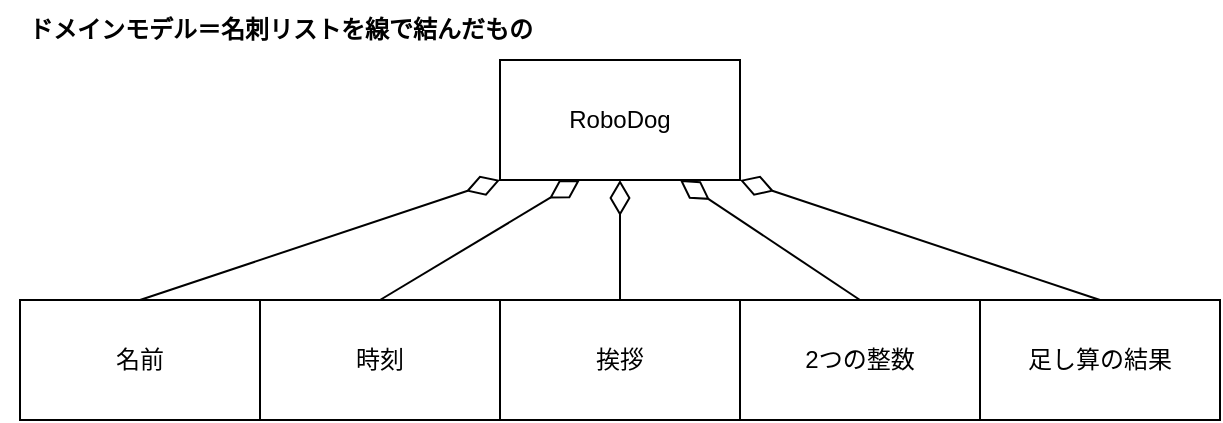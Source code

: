 <mxfile version="28.2.1">
  <diagram id="btAE_-_hUQ5S04I6Qsx8" name="ページ1">
    <mxGraphModel dx="683" dy="403" grid="1" gridSize="10" guides="1" tooltips="1" connect="1" arrows="1" fold="1" page="1" pageScale="1" pageWidth="827" pageHeight="1169" math="0" shadow="0">
      <root>
        <mxCell id="0" />
        <mxCell id="1" parent="0" />
        <mxCell id="2" value="RoboDog" style="rounded=0;whiteSpace=wrap;html=1;" parent="1" vertex="1">
          <mxGeometry x="280" y="30" width="120" height="60" as="geometry" />
        </mxCell>
        <mxCell id="VhbI3dYKaryPDNbT-vxW-2" value="名前" style="rounded=0;whiteSpace=wrap;html=1;" vertex="1" parent="1">
          <mxGeometry x="40" y="150" width="120" height="60" as="geometry" />
        </mxCell>
        <mxCell id="VhbI3dYKaryPDNbT-vxW-3" value="挨拶" style="rounded=0;whiteSpace=wrap;html=1;" vertex="1" parent="1">
          <mxGeometry x="280" y="150" width="120" height="60" as="geometry" />
        </mxCell>
        <mxCell id="VhbI3dYKaryPDNbT-vxW-4" value="時刻" style="rounded=0;whiteSpace=wrap;html=1;" vertex="1" parent="1">
          <mxGeometry x="160" y="150" width="120" height="60" as="geometry" />
        </mxCell>
        <mxCell id="VhbI3dYKaryPDNbT-vxW-5" value="" style="endArrow=none;html=1;rounded=0;startArrow=diamondThin;startFill=0;endSize=17;strokeWidth=1;startSize=15;exitX=0;exitY=1;exitDx=0;exitDy=0;entryX=0.5;entryY=0;entryDx=0;entryDy=0;" edge="1" parent="1" source="2" target="VhbI3dYKaryPDNbT-vxW-2">
          <mxGeometry width="50" height="50" relative="1" as="geometry">
            <mxPoint x="100" y="150" as="sourcePoint" />
            <mxPoint x="100" y="140" as="targetPoint" />
          </mxGeometry>
        </mxCell>
        <mxCell id="VhbI3dYKaryPDNbT-vxW-6" value="" style="endArrow=none;html=1;rounded=0;startArrow=diamondThin;startFill=0;endSize=17;strokeWidth=1;startSize=15;exitX=0.5;exitY=1;exitDx=0;exitDy=0;entryX=0.5;entryY=0;entryDx=0;entryDy=0;" edge="1" parent="1" source="2" target="VhbI3dYKaryPDNbT-vxW-3">
          <mxGeometry width="50" height="50" relative="1" as="geometry">
            <mxPoint x="350" y="80" as="sourcePoint" />
            <mxPoint x="290" y="130" as="targetPoint" />
          </mxGeometry>
        </mxCell>
        <mxCell id="VhbI3dYKaryPDNbT-vxW-7" value="" style="endArrow=none;html=1;rounded=0;startArrow=diamondThin;startFill=0;endSize=17;strokeWidth=1;startSize=15;exitX=0.333;exitY=1;exitDx=0;exitDy=0;entryX=0.5;entryY=0;entryDx=0;entryDy=0;exitPerimeter=0;" edge="1" parent="1" source="2" target="VhbI3dYKaryPDNbT-vxW-4">
          <mxGeometry width="50" height="50" relative="1" as="geometry">
            <mxPoint x="240" y="110" as="sourcePoint" />
            <mxPoint x="180" y="160" as="targetPoint" />
          </mxGeometry>
        </mxCell>
        <mxCell id="VhbI3dYKaryPDNbT-vxW-8" value="2つの整数" style="rounded=0;whiteSpace=wrap;html=1;" vertex="1" parent="1">
          <mxGeometry x="400" y="150" width="120" height="60" as="geometry" />
        </mxCell>
        <mxCell id="VhbI3dYKaryPDNbT-vxW-9" value="" style="endArrow=none;html=1;rounded=0;startArrow=diamondThin;startFill=0;endSize=17;strokeWidth=1;startSize=15;exitX=0.75;exitY=1;exitDx=0;exitDy=0;entryX=0.5;entryY=0;entryDx=0;entryDy=0;" edge="1" parent="1" target="VhbI3dYKaryPDNbT-vxW-8" source="2">
          <mxGeometry width="50" height="50" relative="1" as="geometry">
            <mxPoint x="384" y="110.0" as="sourcePoint" />
            <mxPoint x="444" y="170" as="targetPoint" />
          </mxGeometry>
        </mxCell>
        <mxCell id="VhbI3dYKaryPDNbT-vxW-10" value="足し算の結果" style="rounded=0;whiteSpace=wrap;html=1;" vertex="1" parent="1">
          <mxGeometry x="520" y="150" width="120" height="60" as="geometry" />
        </mxCell>
        <mxCell id="VhbI3dYKaryPDNbT-vxW-11" value="" style="endArrow=none;html=1;rounded=0;startArrow=diamondThin;startFill=0;endSize=17;strokeWidth=1;startSize=15;exitX=1;exitY=1;exitDx=0;exitDy=0;entryX=0.5;entryY=0;entryDx=0;entryDy=0;" edge="1" parent="1" target="VhbI3dYKaryPDNbT-vxW-10" source="2">
          <mxGeometry width="50" height="50" relative="1" as="geometry">
            <mxPoint x="440" y="220" as="sourcePoint" />
            <mxPoint x="380" y="260" as="targetPoint" />
          </mxGeometry>
        </mxCell>
        <mxCell id="VhbI3dYKaryPDNbT-vxW-12" value="ドメインモデル＝名刺リストを線で結んだもの" style="text;html=1;align=center;verticalAlign=middle;resizable=0;points=[];autosize=1;strokeColor=none;fillColor=none;fontStyle=1" vertex="1" parent="1">
          <mxGeometry x="30" width="280" height="30" as="geometry" />
        </mxCell>
      </root>
    </mxGraphModel>
  </diagram>
</mxfile>
